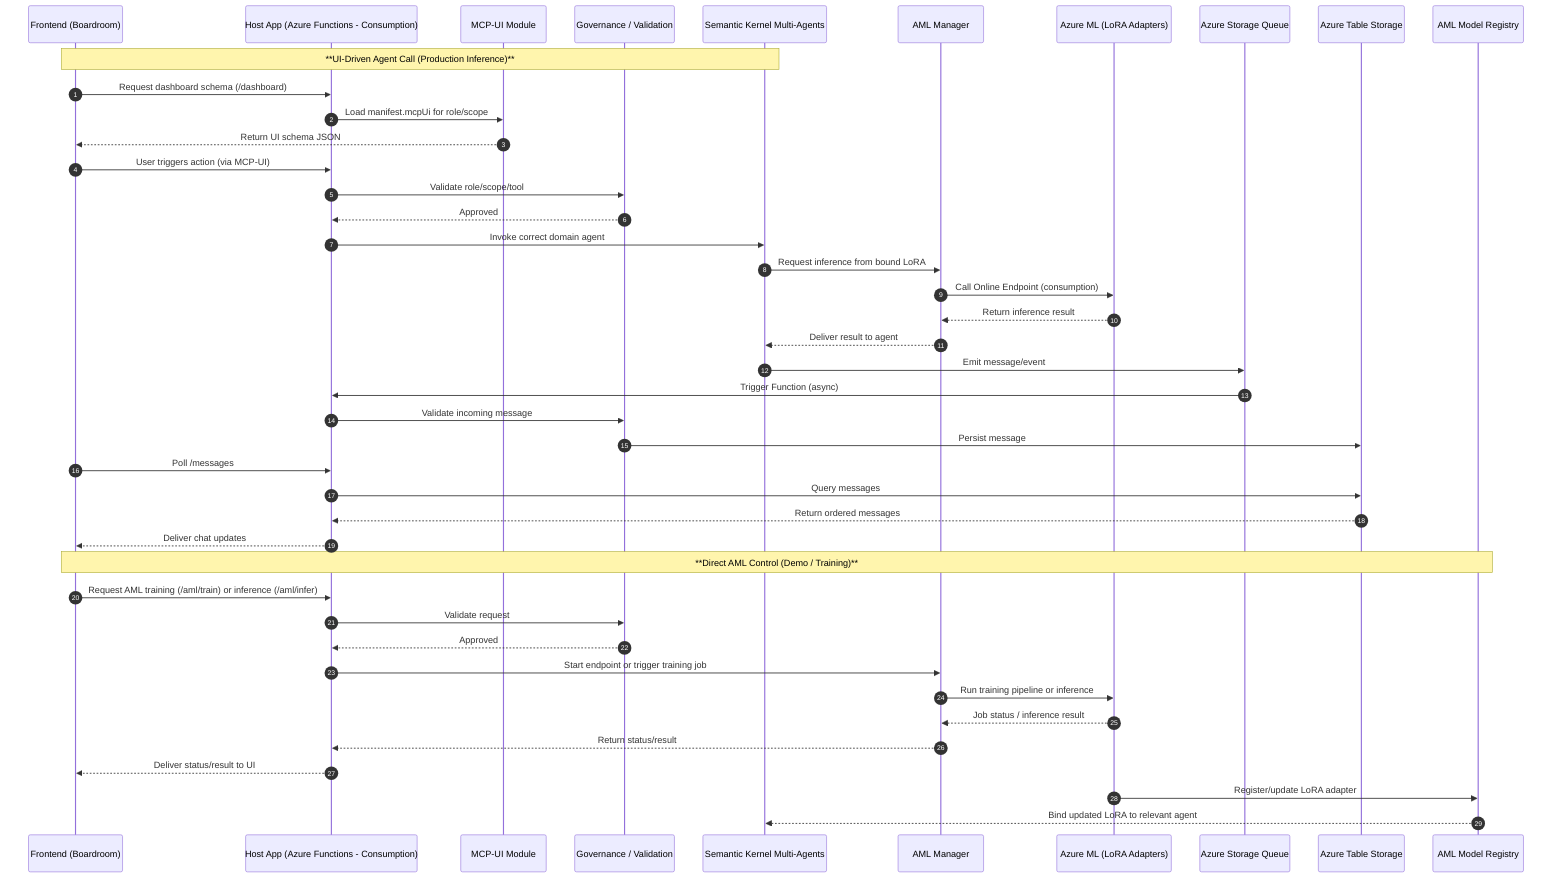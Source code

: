 sequenceDiagram
    autonumber
    participant FE as Frontend (Boardroom)
    participant HOST as Host App (Azure Functions - Consumption)
    participant MCPUI as MCP‑UI Module
    participant GOV as Governance / Validation
    participant SK as Semantic Kernel Multi‑Agents
    participant AMLMGR as AML Manager
    participant AML as Azure ML (LoRA Adapters)
    participant QUEUE as Azure Storage Queue
    participant TABLE as Azure Table Storage
    participant REG as AML Model Registry

    %% === UI-Driven Agent Call Flow ===
    Note over FE,SK: **UI‑Driven Agent Call (Production Inference)**
    FE->>HOST: Request dashboard schema (/dashboard)
    HOST->>MCPUI: Load manifest.mcpUi for role/scope
    MCPUI-->>FE: Return UI schema JSON

    FE->>HOST: User triggers action (via MCP‑UI)
    HOST->>GOV: Validate role/scope/tool
    GOV-->>HOST: Approved
    HOST->>SK: Invoke correct domain agent

    SK->>AMLMGR: Request inference from bound LoRA
    AMLMGR->>AML: Call Online Endpoint (consumption)
    AML-->>AMLMGR: Return inference result
    AMLMGR-->>SK: Deliver result to agent

    SK->>QUEUE: Emit message/event
    QUEUE->>HOST: Trigger Function (async)
    HOST->>GOV: Validate incoming message
    GOV->>TABLE: Persist message
    FE->>HOST: Poll /messages
    HOST->>TABLE: Query messages
    TABLE-->>HOST: Return ordered messages
    HOST-->>FE: Deliver chat updates

    %% === Direct AML Control Flow ===
    Note over FE,REG: **Direct AML Control (Demo / Training)**
    FE->>HOST: Request AML training (/aml/train) or inference (/aml/infer)
    HOST->>GOV: Validate request
    GOV-->>HOST: Approved
    HOST->>AMLMGR: Start endpoint or trigger training job
    AMLMGR->>AML: Run training pipeline or inference
    AML-->>AMLMGR: Job status / inference result
    AMLMGR-->>HOST: Return status/result
    HOST-->>FE: Deliver status/result to UI

    AML->>REG: Register/update LoRA adapter
    REG-->>SK: Bind updated LoRA to relevant agent